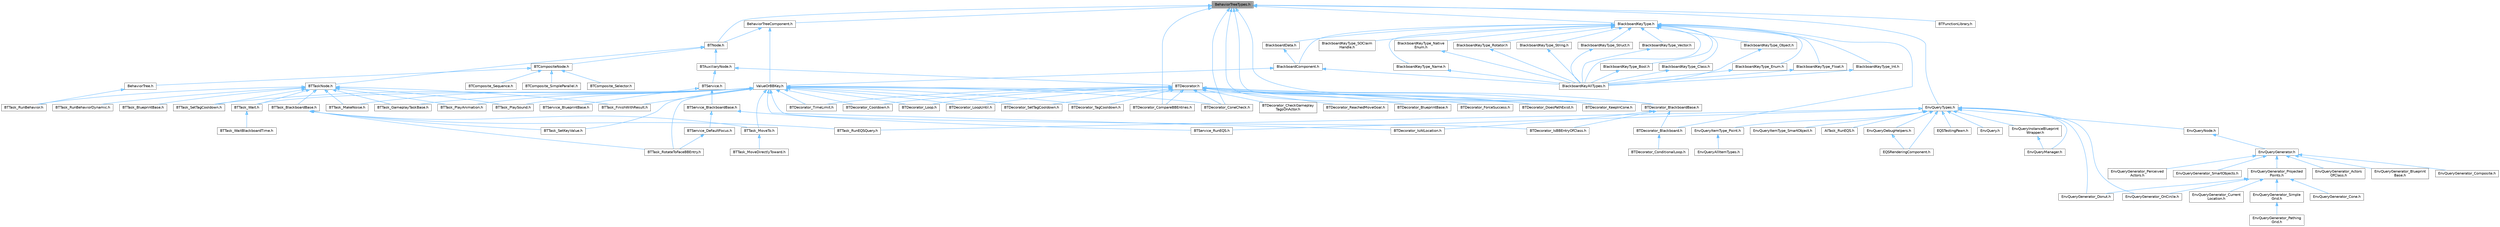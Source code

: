 digraph "BehaviorTreeTypes.h"
{
 // INTERACTIVE_SVG=YES
 // LATEX_PDF_SIZE
  bgcolor="transparent";
  edge [fontname=Helvetica,fontsize=10,labelfontname=Helvetica,labelfontsize=10];
  node [fontname=Helvetica,fontsize=10,shape=box,height=0.2,width=0.4];
  Node1 [id="Node000001",label="BehaviorTreeTypes.h",height=0.2,width=0.4,color="gray40", fillcolor="grey60", style="filled", fontcolor="black",tooltip=" "];
  Node1 -> Node2 [id="edge1_Node000001_Node000002",dir="back",color="steelblue1",style="solid",tooltip=" "];
  Node2 [id="Node000002",label="BTDecorator_BlackboardBase.h",height=0.2,width=0.4,color="grey40", fillcolor="white", style="filled",URL="$d5/d72/BTDecorator__BlackboardBase_8h.html",tooltip=" "];
  Node2 -> Node3 [id="edge2_Node000002_Node000003",dir="back",color="steelblue1",style="solid",tooltip=" "];
  Node3 [id="Node000003",label="BTDecorator_Blackboard.h",height=0.2,width=0.4,color="grey40", fillcolor="white", style="filled",URL="$dd/d82/BTDecorator__Blackboard_8h.html",tooltip=" "];
  Node3 -> Node4 [id="edge3_Node000003_Node000004",dir="back",color="steelblue1",style="solid",tooltip=" "];
  Node4 [id="Node000004",label="BTDecorator_ConditionalLoop.h",height=0.2,width=0.4,color="grey40", fillcolor="white", style="filled",URL="$d6/d77/BTDecorator__ConditionalLoop_8h.html",tooltip=" "];
  Node2 -> Node5 [id="edge4_Node000002_Node000005",dir="back",color="steelblue1",style="solid",tooltip=" "];
  Node5 [id="Node000005",label="BTDecorator_IsAtLocation.h",height=0.2,width=0.4,color="grey40", fillcolor="white", style="filled",URL="$dd/d6b/BTDecorator__IsAtLocation_8h.html",tooltip=" "];
  Node2 -> Node6 [id="edge5_Node000002_Node000006",dir="back",color="steelblue1",style="solid",tooltip=" "];
  Node6 [id="Node000006",label="BTDecorator_IsBBEntryOfClass.h",height=0.2,width=0.4,color="grey40", fillcolor="white", style="filled",URL="$db/db2/BTDecorator__IsBBEntryOfClass_8h.html",tooltip=" "];
  Node1 -> Node7 [id="edge6_Node000001_Node000007",dir="back",color="steelblue1",style="solid",tooltip=" "];
  Node7 [id="Node000007",label="BTDecorator_CompareBBEntries.h",height=0.2,width=0.4,color="grey40", fillcolor="white", style="filled",URL="$d9/d80/BTDecorator__CompareBBEntries_8h.html",tooltip=" "];
  Node1 -> Node8 [id="edge7_Node000001_Node000008",dir="back",color="steelblue1",style="solid",tooltip=" "];
  Node8 [id="Node000008",label="BTDecorator_ConeCheck.h",height=0.2,width=0.4,color="grey40", fillcolor="white", style="filled",URL="$dd/d41/BTDecorator__ConeCheck_8h.html",tooltip=" "];
  Node1 -> Node9 [id="edge8_Node000001_Node000009",dir="back",color="steelblue1",style="solid",tooltip=" "];
  Node9 [id="Node000009",label="BTDecorator_DoesPathExist.h",height=0.2,width=0.4,color="grey40", fillcolor="white", style="filled",URL="$d2/d5c/BTDecorator__DoesPathExist_8h.html",tooltip=" "];
  Node1 -> Node10 [id="edge9_Node000001_Node000010",dir="back",color="steelblue1",style="solid",tooltip=" "];
  Node10 [id="Node000010",label="BTDecorator_KeepInCone.h",height=0.2,width=0.4,color="grey40", fillcolor="white", style="filled",URL="$d6/dea/BTDecorator__KeepInCone_8h.html",tooltip=" "];
  Node1 -> Node11 [id="edge10_Node000001_Node000011",dir="back",color="steelblue1",style="solid",tooltip=" "];
  Node11 [id="Node000011",label="BTFunctionLibrary.h",height=0.2,width=0.4,color="grey40", fillcolor="white", style="filled",URL="$d5/ddd/BTFunctionLibrary_8h.html",tooltip=" "];
  Node1 -> Node12 [id="edge11_Node000001_Node000012",dir="back",color="steelblue1",style="solid",tooltip=" "];
  Node12 [id="Node000012",label="BTNode.h",height=0.2,width=0.4,color="grey40", fillcolor="white", style="filled",URL="$d2/df3/BTNode_8h.html",tooltip=" "];
  Node12 -> Node13 [id="edge12_Node000012_Node000013",dir="back",color="steelblue1",style="solid",tooltip=" "];
  Node13 [id="Node000013",label="BTAuxiliaryNode.h",height=0.2,width=0.4,color="grey40", fillcolor="white", style="filled",URL="$d3/dfb/BTAuxiliaryNode_8h.html",tooltip=" "];
  Node13 -> Node14 [id="edge13_Node000013_Node000014",dir="back",color="steelblue1",style="solid",tooltip=" "];
  Node14 [id="Node000014",label="BTDecorator.h",height=0.2,width=0.4,color="grey40", fillcolor="white", style="filled",URL="$d3/db9/BTDecorator_8h.html",tooltip=" "];
  Node14 -> Node2 [id="edge14_Node000014_Node000002",dir="back",color="steelblue1",style="solid",tooltip=" "];
  Node14 -> Node15 [id="edge15_Node000014_Node000015",dir="back",color="steelblue1",style="solid",tooltip=" "];
  Node15 [id="Node000015",label="BTDecorator_BlueprintBase.h",height=0.2,width=0.4,color="grey40", fillcolor="white", style="filled",URL="$db/d39/BTDecorator__BlueprintBase_8h.html",tooltip=" "];
  Node14 -> Node16 [id="edge16_Node000014_Node000016",dir="back",color="steelblue1",style="solid",tooltip=" "];
  Node16 [id="Node000016",label="BTDecorator_CheckGameplay\lTagsOnActor.h",height=0.2,width=0.4,color="grey40", fillcolor="white", style="filled",URL="$d5/deb/BTDecorator__CheckGameplayTagsOnActor_8h.html",tooltip=" "];
  Node14 -> Node7 [id="edge17_Node000014_Node000007",dir="back",color="steelblue1",style="solid",tooltip=" "];
  Node14 -> Node8 [id="edge18_Node000014_Node000008",dir="back",color="steelblue1",style="solid",tooltip=" "];
  Node14 -> Node17 [id="edge19_Node000014_Node000017",dir="back",color="steelblue1",style="solid",tooltip=" "];
  Node17 [id="Node000017",label="BTDecorator_Cooldown.h",height=0.2,width=0.4,color="grey40", fillcolor="white", style="filled",URL="$d5/d82/BTDecorator__Cooldown_8h.html",tooltip=" "];
  Node14 -> Node9 [id="edge20_Node000014_Node000009",dir="back",color="steelblue1",style="solid",tooltip=" "];
  Node14 -> Node18 [id="edge21_Node000014_Node000018",dir="back",color="steelblue1",style="solid",tooltip=" "];
  Node18 [id="Node000018",label="BTDecorator_ForceSuccess.h",height=0.2,width=0.4,color="grey40", fillcolor="white", style="filled",URL="$d2/dfb/BTDecorator__ForceSuccess_8h.html",tooltip=" "];
  Node14 -> Node10 [id="edge22_Node000014_Node000010",dir="back",color="steelblue1",style="solid",tooltip=" "];
  Node14 -> Node19 [id="edge23_Node000014_Node000019",dir="back",color="steelblue1",style="solid",tooltip=" "];
  Node19 [id="Node000019",label="BTDecorator_Loop.h",height=0.2,width=0.4,color="grey40", fillcolor="white", style="filled",URL="$d1/ddb/BTDecorator__Loop_8h.html",tooltip=" "];
  Node14 -> Node20 [id="edge24_Node000014_Node000020",dir="back",color="steelblue1",style="solid",tooltip=" "];
  Node20 [id="Node000020",label="BTDecorator_LoopUntil.h",height=0.2,width=0.4,color="grey40", fillcolor="white", style="filled",URL="$d2/d65/BTDecorator__LoopUntil_8h.html",tooltip=" "];
  Node14 -> Node21 [id="edge25_Node000014_Node000021",dir="back",color="steelblue1",style="solid",tooltip=" "];
  Node21 [id="Node000021",label="BTDecorator_ReachedMoveGoal.h",height=0.2,width=0.4,color="grey40", fillcolor="white", style="filled",URL="$da/d7c/BTDecorator__ReachedMoveGoal_8h.html",tooltip=" "];
  Node14 -> Node22 [id="edge26_Node000014_Node000022",dir="back",color="steelblue1",style="solid",tooltip=" "];
  Node22 [id="Node000022",label="BTDecorator_SetTagCooldown.h",height=0.2,width=0.4,color="grey40", fillcolor="white", style="filled",URL="$d9/dfe/BTDecorator__SetTagCooldown_8h.html",tooltip=" "];
  Node14 -> Node23 [id="edge27_Node000014_Node000023",dir="back",color="steelblue1",style="solid",tooltip=" "];
  Node23 [id="Node000023",label="BTDecorator_TagCooldown.h",height=0.2,width=0.4,color="grey40", fillcolor="white", style="filled",URL="$d0/d4a/BTDecorator__TagCooldown_8h.html",tooltip=" "];
  Node14 -> Node24 [id="edge28_Node000014_Node000024",dir="back",color="steelblue1",style="solid",tooltip=" "];
  Node24 [id="Node000024",label="BTDecorator_TimeLimit.h",height=0.2,width=0.4,color="grey40", fillcolor="white", style="filled",URL="$d4/dc0/BTDecorator__TimeLimit_8h.html",tooltip=" "];
  Node13 -> Node25 [id="edge29_Node000013_Node000025",dir="back",color="steelblue1",style="solid",tooltip=" "];
  Node25 [id="Node000025",label="BTService.h",height=0.2,width=0.4,color="grey40", fillcolor="white", style="filled",URL="$d8/d95/BTService_8h.html",tooltip=" "];
  Node25 -> Node26 [id="edge30_Node000025_Node000026",dir="back",color="steelblue1",style="solid",tooltip=" "];
  Node26 [id="Node000026",label="BTService_BlackboardBase.h",height=0.2,width=0.4,color="grey40", fillcolor="white", style="filled",URL="$dd/db9/BTService__BlackboardBase_8h.html",tooltip=" "];
  Node26 -> Node27 [id="edge31_Node000026_Node000027",dir="back",color="steelblue1",style="solid",tooltip=" "];
  Node27 [id="Node000027",label="BTService_DefaultFocus.h",height=0.2,width=0.4,color="grey40", fillcolor="white", style="filled",URL="$d4/d17/BTService__DefaultFocus_8h.html",tooltip=" "];
  Node27 -> Node28 [id="edge32_Node000027_Node000028",dir="back",color="steelblue1",style="solid",tooltip=" "];
  Node28 [id="Node000028",label="BTTask_RotateToFaceBBEntry.h",height=0.2,width=0.4,color="grey40", fillcolor="white", style="filled",URL="$d3/d07/BTTask__RotateToFaceBBEntry_8h.html",tooltip=" "];
  Node26 -> Node29 [id="edge33_Node000026_Node000029",dir="back",color="steelblue1",style="solid",tooltip=" "];
  Node29 [id="Node000029",label="BTService_RunEQS.h",height=0.2,width=0.4,color="grey40", fillcolor="white", style="filled",URL="$d9/d8e/BTService__RunEQS_8h.html",tooltip=" "];
  Node25 -> Node30 [id="edge34_Node000025_Node000030",dir="back",color="steelblue1",style="solid",tooltip=" "];
  Node30 [id="Node000030",label="BTService_BlueprintBase.h",height=0.2,width=0.4,color="grey40", fillcolor="white", style="filled",URL="$d0/dd7/BTService__BlueprintBase_8h.html",tooltip=" "];
  Node12 -> Node31 [id="edge35_Node000012_Node000031",dir="back",color="steelblue1",style="solid",tooltip=" "];
  Node31 [id="Node000031",label="BTCompositeNode.h",height=0.2,width=0.4,color="grey40", fillcolor="white", style="filled",URL="$db/d01/BTCompositeNode_8h.html",tooltip=" "];
  Node31 -> Node32 [id="edge36_Node000031_Node000032",dir="back",color="steelblue1",style="solid",tooltip=" "];
  Node32 [id="Node000032",label="BTComposite_Selector.h",height=0.2,width=0.4,color="grey40", fillcolor="white", style="filled",URL="$d3/daa/BTComposite__Selector_8h.html",tooltip=" "];
  Node31 -> Node33 [id="edge37_Node000031_Node000033",dir="back",color="steelblue1",style="solid",tooltip=" "];
  Node33 [id="Node000033",label="BTComposite_Sequence.h",height=0.2,width=0.4,color="grey40", fillcolor="white", style="filled",URL="$d0/d10/BTComposite__Sequence_8h.html",tooltip=" "];
  Node31 -> Node34 [id="edge38_Node000031_Node000034",dir="back",color="steelblue1",style="solid",tooltip=" "];
  Node34 [id="Node000034",label="BTComposite_SimpleParallel.h",height=0.2,width=0.4,color="grey40", fillcolor="white", style="filled",URL="$dc/dc6/BTComposite__SimpleParallel_8h.html",tooltip=" "];
  Node31 -> Node35 [id="edge39_Node000031_Node000035",dir="back",color="steelblue1",style="solid",tooltip=" "];
  Node35 [id="Node000035",label="BehaviorTree.h",height=0.2,width=0.4,color="grey40", fillcolor="white", style="filled",URL="$db/db6/BehaviorTree_8h.html",tooltip=" "];
  Node35 -> Node36 [id="edge40_Node000035_Node000036",dir="back",color="steelblue1",style="solid",tooltip=" "];
  Node36 [id="Node000036",label="BTTask_RunBehavior.h",height=0.2,width=0.4,color="grey40", fillcolor="white", style="filled",URL="$df/def/BTTask__RunBehavior_8h.html",tooltip=" "];
  Node12 -> Node37 [id="edge41_Node000012_Node000037",dir="back",color="steelblue1",style="solid",tooltip=" "];
  Node37 [id="Node000037",label="BTTaskNode.h",height=0.2,width=0.4,color="grey40", fillcolor="white", style="filled",URL="$d2/d10/BTTaskNode_8h.html",tooltip=" "];
  Node37 -> Node38 [id="edge42_Node000037_Node000038",dir="back",color="steelblue1",style="solid",tooltip=" "];
  Node38 [id="Node000038",label="BTTask_BlackboardBase.h",height=0.2,width=0.4,color="grey40", fillcolor="white", style="filled",URL="$dc/d82/BTTask__BlackboardBase_8h.html",tooltip=" "];
  Node38 -> Node39 [id="edge43_Node000038_Node000039",dir="back",color="steelblue1",style="solid",tooltip=" "];
  Node39 [id="Node000039",label="BTTask_MoveTo.h",height=0.2,width=0.4,color="grey40", fillcolor="white", style="filled",URL="$d7/d8b/BTTask__MoveTo_8h.html",tooltip=" "];
  Node39 -> Node40 [id="edge44_Node000039_Node000040",dir="back",color="steelblue1",style="solid",tooltip=" "];
  Node40 [id="Node000040",label="BTTask_MoveDirectlyToward.h",height=0.2,width=0.4,color="grey40", fillcolor="white", style="filled",URL="$d8/dac/BTTask__MoveDirectlyToward_8h.html",tooltip=" "];
  Node38 -> Node28 [id="edge45_Node000038_Node000028",dir="back",color="steelblue1",style="solid",tooltip=" "];
  Node38 -> Node41 [id="edge46_Node000038_Node000041",dir="back",color="steelblue1",style="solid",tooltip=" "];
  Node41 [id="Node000041",label="BTTask_RunEQSQuery.h",height=0.2,width=0.4,color="grey40", fillcolor="white", style="filled",URL="$d2/d3f/BTTask__RunEQSQuery_8h.html",tooltip=" "];
  Node38 -> Node42 [id="edge47_Node000038_Node000042",dir="back",color="steelblue1",style="solid",tooltip=" "];
  Node42 [id="Node000042",label="BTTask_SetKeyValue.h",height=0.2,width=0.4,color="grey40", fillcolor="white", style="filled",URL="$df/d17/BTTask__SetKeyValue_8h.html",tooltip=" "];
  Node37 -> Node43 [id="edge48_Node000037_Node000043",dir="back",color="steelblue1",style="solid",tooltip=" "];
  Node43 [id="Node000043",label="BTTask_BlueprintBase.h",height=0.2,width=0.4,color="grey40", fillcolor="white", style="filled",URL="$d8/d13/BTTask__BlueprintBase_8h.html",tooltip=" "];
  Node37 -> Node44 [id="edge49_Node000037_Node000044",dir="back",color="steelblue1",style="solid",tooltip=" "];
  Node44 [id="Node000044",label="BTTask_FinishWithResult.h",height=0.2,width=0.4,color="grey40", fillcolor="white", style="filled",URL="$dd/dbf/BTTask__FinishWithResult_8h.html",tooltip=" "];
  Node37 -> Node45 [id="edge50_Node000037_Node000045",dir="back",color="steelblue1",style="solid",tooltip=" "];
  Node45 [id="Node000045",label="BTTask_GameplayTaskBase.h",height=0.2,width=0.4,color="grey40", fillcolor="white", style="filled",URL="$df/d1a/BTTask__GameplayTaskBase_8h.html",tooltip=" "];
  Node37 -> Node46 [id="edge51_Node000037_Node000046",dir="back",color="steelblue1",style="solid",tooltip=" "];
  Node46 [id="Node000046",label="BTTask_MakeNoise.h",height=0.2,width=0.4,color="grey40", fillcolor="white", style="filled",URL="$d8/d21/BTTask__MakeNoise_8h.html",tooltip=" "];
  Node37 -> Node47 [id="edge52_Node000037_Node000047",dir="back",color="steelblue1",style="solid",tooltip=" "];
  Node47 [id="Node000047",label="BTTask_PlayAnimation.h",height=0.2,width=0.4,color="grey40", fillcolor="white", style="filled",URL="$db/d8d/BTTask__PlayAnimation_8h.html",tooltip=" "];
  Node37 -> Node48 [id="edge53_Node000037_Node000048",dir="back",color="steelblue1",style="solid",tooltip=" "];
  Node48 [id="Node000048",label="BTTask_PlaySound.h",height=0.2,width=0.4,color="grey40", fillcolor="white", style="filled",URL="$d8/d54/BTTask__PlaySound_8h.html",tooltip=" "];
  Node37 -> Node36 [id="edge54_Node000037_Node000036",dir="back",color="steelblue1",style="solid",tooltip=" "];
  Node37 -> Node49 [id="edge55_Node000037_Node000049",dir="back",color="steelblue1",style="solid",tooltip=" "];
  Node49 [id="Node000049",label="BTTask_RunBehaviorDynamic.h",height=0.2,width=0.4,color="grey40", fillcolor="white", style="filled",URL="$db/d75/BTTask__RunBehaviorDynamic_8h.html",tooltip=" "];
  Node37 -> Node50 [id="edge56_Node000037_Node000050",dir="back",color="steelblue1",style="solid",tooltip=" "];
  Node50 [id="Node000050",label="BTTask_SetTagCooldown.h",height=0.2,width=0.4,color="grey40", fillcolor="white", style="filled",URL="$d7/d84/BTTask__SetTagCooldown_8h.html",tooltip=" "];
  Node37 -> Node51 [id="edge57_Node000037_Node000051",dir="back",color="steelblue1",style="solid",tooltip=" "];
  Node51 [id="Node000051",label="BTTask_Wait.h",height=0.2,width=0.4,color="grey40", fillcolor="white", style="filled",URL="$d6/d5f/BTTask__Wait_8h.html",tooltip=" "];
  Node51 -> Node52 [id="edge58_Node000051_Node000052",dir="back",color="steelblue1",style="solid",tooltip=" "];
  Node52 [id="Node000052",label="BTTask_WaitBlackboardTime.h",height=0.2,width=0.4,color="grey40", fillcolor="white", style="filled",URL="$d5/d02/BTTask__WaitBlackboardTime_8h.html",tooltip=" "];
  Node1 -> Node53 [id="edge59_Node000001_Node000053",dir="back",color="steelblue1",style="solid",tooltip=" "];
  Node53 [id="Node000053",label="BehaviorTreeComponent.h",height=0.2,width=0.4,color="grey40", fillcolor="white", style="filled",URL="$dc/d7b/BehaviorTreeComponent_8h.html",tooltip=" "];
  Node53 -> Node12 [id="edge60_Node000053_Node000012",dir="back",color="steelblue1",style="solid",tooltip=" "];
  Node53 -> Node54 [id="edge61_Node000053_Node000054",dir="back",color="steelblue1",style="solid",tooltip=" "];
  Node54 [id="Node000054",label="ValueOrBBKey.h",height=0.2,width=0.4,color="grey40", fillcolor="white", style="filled",URL="$d4/d32/ValueOrBBKey_8h.html",tooltip=" "];
  Node54 -> Node8 [id="edge62_Node000054_Node000008",dir="back",color="steelblue1",style="solid",tooltip=" "];
  Node54 -> Node17 [id="edge63_Node000054_Node000017",dir="back",color="steelblue1",style="solid",tooltip=" "];
  Node54 -> Node9 [id="edge64_Node000054_Node000009",dir="back",color="steelblue1",style="solid",tooltip=" "];
  Node54 -> Node5 [id="edge65_Node000054_Node000005",dir="back",color="steelblue1",style="solid",tooltip=" "];
  Node54 -> Node6 [id="edge66_Node000054_Node000006",dir="back",color="steelblue1",style="solid",tooltip=" "];
  Node54 -> Node10 [id="edge67_Node000054_Node000010",dir="back",color="steelblue1",style="solid",tooltip=" "];
  Node54 -> Node19 [id="edge68_Node000054_Node000019",dir="back",color="steelblue1",style="solid",tooltip=" "];
  Node54 -> Node20 [id="edge69_Node000054_Node000020",dir="back",color="steelblue1",style="solid",tooltip=" "];
  Node54 -> Node22 [id="edge70_Node000054_Node000022",dir="back",color="steelblue1",style="solid",tooltip=" "];
  Node54 -> Node23 [id="edge71_Node000054_Node000023",dir="back",color="steelblue1",style="solid",tooltip=" "];
  Node54 -> Node24 [id="edge72_Node000054_Node000024",dir="back",color="steelblue1",style="solid",tooltip=" "];
  Node54 -> Node44 [id="edge73_Node000054_Node000044",dir="back",color="steelblue1",style="solid",tooltip=" "];
  Node54 -> Node45 [id="edge74_Node000054_Node000045",dir="back",color="steelblue1",style="solid",tooltip=" "];
  Node54 -> Node46 [id="edge75_Node000054_Node000046",dir="back",color="steelblue1",style="solid",tooltip=" "];
  Node54 -> Node39 [id="edge76_Node000054_Node000039",dir="back",color="steelblue1",style="solid",tooltip=" "];
  Node54 -> Node47 [id="edge77_Node000054_Node000047",dir="back",color="steelblue1",style="solid",tooltip=" "];
  Node54 -> Node48 [id="edge78_Node000054_Node000048",dir="back",color="steelblue1",style="solid",tooltip=" "];
  Node54 -> Node28 [id="edge79_Node000054_Node000028",dir="back",color="steelblue1",style="solid",tooltip=" "];
  Node54 -> Node42 [id="edge80_Node000054_Node000042",dir="back",color="steelblue1",style="solid",tooltip=" "];
  Node54 -> Node50 [id="edge81_Node000054_Node000050",dir="back",color="steelblue1",style="solid",tooltip=" "];
  Node54 -> Node51 [id="edge82_Node000054_Node000051",dir="back",color="steelblue1",style="solid",tooltip=" "];
  Node1 -> Node55 [id="edge83_Node000001_Node000055",dir="back",color="steelblue1",style="solid",tooltip=" "];
  Node55 [id="Node000055",label="BlackboardKeyType.h",height=0.2,width=0.4,color="grey40", fillcolor="white", style="filled",URL="$da/d3c/BlackboardKeyType_8h.html",tooltip=" "];
  Node55 -> Node3 [id="edge84_Node000055_Node000003",dir="back",color="steelblue1",style="solid",tooltip=" "];
  Node55 -> Node56 [id="edge85_Node000055_Node000056",dir="back",color="steelblue1",style="solid",tooltip=" "];
  Node56 [id="Node000056",label="BlackboardComponent.h",height=0.2,width=0.4,color="grey40", fillcolor="white", style="filled",URL="$d9/d2d/BlackboardComponent_8h.html",tooltip=" "];
  Node56 -> Node57 [id="edge86_Node000056_Node000057",dir="back",color="steelblue1",style="solid",tooltip=" "];
  Node57 [id="Node000057",label="BlackboardKeyAllTypes.h",height=0.2,width=0.4,color="grey40", fillcolor="white", style="filled",URL="$d5/d34/BlackboardKeyAllTypes_8h.html",tooltip=" "];
  Node56 -> Node54 [id="edge87_Node000056_Node000054",dir="back",color="steelblue1",style="solid",tooltip=" "];
  Node55 -> Node58 [id="edge88_Node000055_Node000058",dir="back",color="steelblue1",style="solid",tooltip=" "];
  Node58 [id="Node000058",label="BlackboardData.h",height=0.2,width=0.4,color="grey40", fillcolor="white", style="filled",URL="$d3/dc0/BlackboardData_8h.html",tooltip=" "];
  Node58 -> Node56 [id="edge89_Node000058_Node000056",dir="back",color="steelblue1",style="solid",tooltip=" "];
  Node55 -> Node57 [id="edge90_Node000055_Node000057",dir="back",color="steelblue1",style="solid",tooltip=" "];
  Node55 -> Node59 [id="edge91_Node000055_Node000059",dir="back",color="steelblue1",style="solid",tooltip=" "];
  Node59 [id="Node000059",label="BlackboardKeyType_Bool.h",height=0.2,width=0.4,color="grey40", fillcolor="white", style="filled",URL="$d6/d9f/BlackboardKeyType__Bool_8h.html",tooltip=" "];
  Node59 -> Node57 [id="edge92_Node000059_Node000057",dir="back",color="steelblue1",style="solid",tooltip=" "];
  Node55 -> Node60 [id="edge93_Node000055_Node000060",dir="back",color="steelblue1",style="solid",tooltip=" "];
  Node60 [id="Node000060",label="BlackboardKeyType_Class.h",height=0.2,width=0.4,color="grey40", fillcolor="white", style="filled",URL="$d2/dca/BlackboardKeyType__Class_8h.html",tooltip=" "];
  Node60 -> Node57 [id="edge94_Node000060_Node000057",dir="back",color="steelblue1",style="solid",tooltip=" "];
  Node55 -> Node61 [id="edge95_Node000055_Node000061",dir="back",color="steelblue1",style="solid",tooltip=" "];
  Node61 [id="Node000061",label="BlackboardKeyType_Enum.h",height=0.2,width=0.4,color="grey40", fillcolor="white", style="filled",URL="$db/d85/BlackboardKeyType__Enum_8h.html",tooltip=" "];
  Node61 -> Node57 [id="edge96_Node000061_Node000057",dir="back",color="steelblue1",style="solid",tooltip=" "];
  Node55 -> Node62 [id="edge97_Node000055_Node000062",dir="back",color="steelblue1",style="solid",tooltip=" "];
  Node62 [id="Node000062",label="BlackboardKeyType_Float.h",height=0.2,width=0.4,color="grey40", fillcolor="white", style="filled",URL="$d0/d60/BlackboardKeyType__Float_8h.html",tooltip=" "];
  Node62 -> Node57 [id="edge98_Node000062_Node000057",dir="back",color="steelblue1",style="solid",tooltip=" "];
  Node55 -> Node63 [id="edge99_Node000055_Node000063",dir="back",color="steelblue1",style="solid",tooltip=" "];
  Node63 [id="Node000063",label="BlackboardKeyType_Int.h",height=0.2,width=0.4,color="grey40", fillcolor="white", style="filled",URL="$de/d70/BlackboardKeyType__Int_8h.html",tooltip=" "];
  Node63 -> Node57 [id="edge100_Node000063_Node000057",dir="back",color="steelblue1",style="solid",tooltip=" "];
  Node55 -> Node64 [id="edge101_Node000055_Node000064",dir="back",color="steelblue1",style="solid",tooltip=" "];
  Node64 [id="Node000064",label="BlackboardKeyType_Name.h",height=0.2,width=0.4,color="grey40", fillcolor="white", style="filled",URL="$da/d49/BlackboardKeyType__Name_8h.html",tooltip=" "];
  Node64 -> Node57 [id="edge102_Node000064_Node000057",dir="back",color="steelblue1",style="solid",tooltip=" "];
  Node55 -> Node65 [id="edge103_Node000055_Node000065",dir="back",color="steelblue1",style="solid",tooltip=" "];
  Node65 [id="Node000065",label="BlackboardKeyType_Native\lEnum.h",height=0.2,width=0.4,color="grey40", fillcolor="white", style="filled",URL="$d8/d0a/BlackboardKeyType__NativeEnum_8h.html",tooltip=" "];
  Node65 -> Node57 [id="edge104_Node000065_Node000057",dir="back",color="steelblue1",style="solid",tooltip=" "];
  Node55 -> Node66 [id="edge105_Node000055_Node000066",dir="back",color="steelblue1",style="solid",tooltip=" "];
  Node66 [id="Node000066",label="BlackboardKeyType_Object.h",height=0.2,width=0.4,color="grey40", fillcolor="white", style="filled",URL="$d6/df8/BlackboardKeyType__Object_8h.html",tooltip=" "];
  Node66 -> Node57 [id="edge106_Node000066_Node000057",dir="back",color="steelblue1",style="solid",tooltip=" "];
  Node55 -> Node67 [id="edge107_Node000055_Node000067",dir="back",color="steelblue1",style="solid",tooltip=" "];
  Node67 [id="Node000067",label="BlackboardKeyType_Rotator.h",height=0.2,width=0.4,color="grey40", fillcolor="white", style="filled",URL="$d6/d33/BlackboardKeyType__Rotator_8h.html",tooltip=" "];
  Node67 -> Node57 [id="edge108_Node000067_Node000057",dir="back",color="steelblue1",style="solid",tooltip=" "];
  Node55 -> Node68 [id="edge109_Node000055_Node000068",dir="back",color="steelblue1",style="solid",tooltip=" "];
  Node68 [id="Node000068",label="BlackboardKeyType_SOClaim\lHandle.h",height=0.2,width=0.4,color="grey40", fillcolor="white", style="filled",URL="$d7/d1f/BlackboardKeyType__SOClaimHandle_8h.html",tooltip=" "];
  Node55 -> Node69 [id="edge110_Node000055_Node000069",dir="back",color="steelblue1",style="solid",tooltip=" "];
  Node69 [id="Node000069",label="BlackboardKeyType_String.h",height=0.2,width=0.4,color="grey40", fillcolor="white", style="filled",URL="$d7/d55/BlackboardKeyType__String_8h.html",tooltip=" "];
  Node69 -> Node57 [id="edge111_Node000069_Node000057",dir="back",color="steelblue1",style="solid",tooltip=" "];
  Node55 -> Node70 [id="edge112_Node000055_Node000070",dir="back",color="steelblue1",style="solid",tooltip=" "];
  Node70 [id="Node000070",label="BlackboardKeyType_Struct.h",height=0.2,width=0.4,color="grey40", fillcolor="white", style="filled",URL="$da/df5/BlackboardKeyType__Struct_8h.html",tooltip=" "];
  Node70 -> Node57 [id="edge113_Node000070_Node000057",dir="back",color="steelblue1",style="solid",tooltip=" "];
  Node55 -> Node71 [id="edge114_Node000055_Node000071",dir="back",color="steelblue1",style="solid",tooltip=" "];
  Node71 [id="Node000071",label="BlackboardKeyType_Vector.h",height=0.2,width=0.4,color="grey40", fillcolor="white", style="filled",URL="$d0/d90/BlackboardKeyType__Vector_8h.html",tooltip=" "];
  Node71 -> Node57 [id="edge115_Node000071_Node000057",dir="back",color="steelblue1",style="solid",tooltip=" "];
  Node1 -> Node72 [id="edge116_Node000001_Node000072",dir="back",color="steelblue1",style="solid",tooltip=" "];
  Node72 [id="Node000072",label="EnvQueryTypes.h",height=0.2,width=0.4,color="grey40", fillcolor="white", style="filled",URL="$dc/d70/EnvQueryTypes_8h.html",tooltip=" "];
  Node72 -> Node73 [id="edge117_Node000072_Node000073",dir="back",color="steelblue1",style="solid",tooltip=" "];
  Node73 [id="Node000073",label="AITask_RunEQS.h",height=0.2,width=0.4,color="grey40", fillcolor="white", style="filled",URL="$d9/d9f/AITask__RunEQS_8h.html",tooltip=" "];
  Node72 -> Node29 [id="edge118_Node000072_Node000029",dir="back",color="steelblue1",style="solid",tooltip=" "];
  Node72 -> Node41 [id="edge119_Node000072_Node000041",dir="back",color="steelblue1",style="solid",tooltip=" "];
  Node72 -> Node74 [id="edge120_Node000072_Node000074",dir="back",color="steelblue1",style="solid",tooltip=" "];
  Node74 [id="Node000074",label="EQSRenderingComponent.h",height=0.2,width=0.4,color="grey40", fillcolor="white", style="filled",URL="$df/d63/EQSRenderingComponent_8h.html",tooltip=" "];
  Node72 -> Node75 [id="edge121_Node000072_Node000075",dir="back",color="steelblue1",style="solid",tooltip=" "];
  Node75 [id="Node000075",label="EQSTestingPawn.h",height=0.2,width=0.4,color="grey40", fillcolor="white", style="filled",URL="$de/d48/EQSTestingPawn_8h.html",tooltip=" "];
  Node72 -> Node76 [id="edge122_Node000072_Node000076",dir="back",color="steelblue1",style="solid",tooltip=" "];
  Node76 [id="Node000076",label="EnvQuery.h",height=0.2,width=0.4,color="grey40", fillcolor="white", style="filled",URL="$d2/d0f/EnvQuery_8h.html",tooltip=" "];
  Node72 -> Node77 [id="edge123_Node000072_Node000077",dir="back",color="steelblue1",style="solid",tooltip=" "];
  Node77 [id="Node000077",label="EnvQueryDebugHelpers.h",height=0.2,width=0.4,color="grey40", fillcolor="white", style="filled",URL="$de/dda/EnvQueryDebugHelpers_8h.html",tooltip=" "];
  Node77 -> Node74 [id="edge124_Node000077_Node000074",dir="back",color="steelblue1",style="solid",tooltip=" "];
  Node72 -> Node78 [id="edge125_Node000072_Node000078",dir="back",color="steelblue1",style="solid",tooltip=" "];
  Node78 [id="Node000078",label="EnvQueryGenerator_Donut.h",height=0.2,width=0.4,color="grey40", fillcolor="white", style="filled",URL="$d3/d40/EnvQueryGenerator__Donut_8h.html",tooltip=" "];
  Node72 -> Node79 [id="edge126_Node000072_Node000079",dir="back",color="steelblue1",style="solid",tooltip=" "];
  Node79 [id="Node000079",label="EnvQueryGenerator_OnCircle.h",height=0.2,width=0.4,color="grey40", fillcolor="white", style="filled",URL="$d5/de9/EnvQueryGenerator__OnCircle_8h.html",tooltip=" "];
  Node72 -> Node80 [id="edge127_Node000072_Node000080",dir="back",color="steelblue1",style="solid",tooltip=" "];
  Node80 [id="Node000080",label="EnvQueryInstanceBlueprint\lWrapper.h",height=0.2,width=0.4,color="grey40", fillcolor="white", style="filled",URL="$db/d41/EnvQueryInstanceBlueprintWrapper_8h.html",tooltip=" "];
  Node80 -> Node81 [id="edge128_Node000080_Node000081",dir="back",color="steelblue1",style="solid",tooltip=" "];
  Node81 [id="Node000081",label="EnvQueryManager.h",height=0.2,width=0.4,color="grey40", fillcolor="white", style="filled",URL="$d1/db4/EnvQueryManager_8h.html",tooltip=" "];
  Node72 -> Node82 [id="edge129_Node000072_Node000082",dir="back",color="steelblue1",style="solid",tooltip=" "];
  Node82 [id="Node000082",label="EnvQueryItemType_Point.h",height=0.2,width=0.4,color="grey40", fillcolor="white", style="filled",URL="$d7/d08/EnvQueryItemType__Point_8h.html",tooltip=" "];
  Node82 -> Node83 [id="edge130_Node000082_Node000083",dir="back",color="steelblue1",style="solid",tooltip=" "];
  Node83 [id="Node000083",label="EnvQueryAllItemTypes.h",height=0.2,width=0.4,color="grey40", fillcolor="white", style="filled",URL="$dc/d2c/EnvQueryAllItemTypes_8h.html",tooltip=" "];
  Node72 -> Node84 [id="edge131_Node000072_Node000084",dir="back",color="steelblue1",style="solid",tooltip=" "];
  Node84 [id="Node000084",label="EnvQueryItemType_SmartObject.h",height=0.2,width=0.4,color="grey40", fillcolor="white", style="filled",URL="$db/db1/EnvQueryItemType__SmartObject_8h.html",tooltip=" "];
  Node72 -> Node81 [id="edge132_Node000072_Node000081",dir="back",color="steelblue1",style="solid",tooltip=" "];
  Node72 -> Node85 [id="edge133_Node000072_Node000085",dir="back",color="steelblue1",style="solid",tooltip=" "];
  Node85 [id="Node000085",label="EnvQueryNode.h",height=0.2,width=0.4,color="grey40", fillcolor="white", style="filled",URL="$d4/d38/EnvQueryNode_8h.html",tooltip=" "];
  Node85 -> Node86 [id="edge134_Node000085_Node000086",dir="back",color="steelblue1",style="solid",tooltip=" "];
  Node86 [id="Node000086",label="EnvQueryGenerator.h",height=0.2,width=0.4,color="grey40", fillcolor="white", style="filled",URL="$de/dd9/EnvQueryGenerator_8h.html",tooltip=" "];
  Node86 -> Node87 [id="edge135_Node000086_Node000087",dir="back",color="steelblue1",style="solid",tooltip=" "];
  Node87 [id="Node000087",label="EnvQueryGenerator_Actors\lOfClass.h",height=0.2,width=0.4,color="grey40", fillcolor="white", style="filled",URL="$d7/d2e/EnvQueryGenerator__ActorsOfClass_8h.html",tooltip=" "];
  Node86 -> Node88 [id="edge136_Node000086_Node000088",dir="back",color="steelblue1",style="solid",tooltip=" "];
  Node88 [id="Node000088",label="EnvQueryGenerator_Blueprint\lBase.h",height=0.2,width=0.4,color="grey40", fillcolor="white", style="filled",URL="$d8/d51/EnvQueryGenerator__BlueprintBase_8h.html",tooltip=" "];
  Node86 -> Node89 [id="edge137_Node000086_Node000089",dir="back",color="steelblue1",style="solid",tooltip=" "];
  Node89 [id="Node000089",label="EnvQueryGenerator_Composite.h",height=0.2,width=0.4,color="grey40", fillcolor="white", style="filled",URL="$db/dbe/EnvQueryGenerator__Composite_8h.html",tooltip=" "];
  Node86 -> Node90 [id="edge138_Node000086_Node000090",dir="back",color="steelblue1",style="solid",tooltip=" "];
  Node90 [id="Node000090",label="EnvQueryGenerator_Perceived\lActors.h",height=0.2,width=0.4,color="grey40", fillcolor="white", style="filled",URL="$db/d42/EnvQueryGenerator__PerceivedActors_8h.html",tooltip=" "];
  Node86 -> Node91 [id="edge139_Node000086_Node000091",dir="back",color="steelblue1",style="solid",tooltip=" "];
  Node91 [id="Node000091",label="EnvQueryGenerator_Projected\lPoints.h",height=0.2,width=0.4,color="grey40", fillcolor="white", style="filled",URL="$d6/dc9/EnvQueryGenerator__ProjectedPoints_8h.html",tooltip=" "];
  Node91 -> Node92 [id="edge140_Node000091_Node000092",dir="back",color="steelblue1",style="solid",tooltip=" "];
  Node92 [id="Node000092",label="EnvQueryGenerator_Cone.h",height=0.2,width=0.4,color="grey40", fillcolor="white", style="filled",URL="$d5/deb/EnvQueryGenerator__Cone_8h.html",tooltip=" "];
  Node91 -> Node93 [id="edge141_Node000091_Node000093",dir="back",color="steelblue1",style="solid",tooltip=" "];
  Node93 [id="Node000093",label="EnvQueryGenerator_Current\lLocation.h",height=0.2,width=0.4,color="grey40", fillcolor="white", style="filled",URL="$d7/d77/EnvQueryGenerator__CurrentLocation_8h.html",tooltip=" "];
  Node91 -> Node78 [id="edge142_Node000091_Node000078",dir="back",color="steelblue1",style="solid",tooltip=" "];
  Node91 -> Node79 [id="edge143_Node000091_Node000079",dir="back",color="steelblue1",style="solid",tooltip=" "];
  Node91 -> Node94 [id="edge144_Node000091_Node000094",dir="back",color="steelblue1",style="solid",tooltip=" "];
  Node94 [id="Node000094",label="EnvQueryGenerator_Simple\lGrid.h",height=0.2,width=0.4,color="grey40", fillcolor="white", style="filled",URL="$d9/d65/EnvQueryGenerator__SimpleGrid_8h.html",tooltip=" "];
  Node94 -> Node95 [id="edge145_Node000094_Node000095",dir="back",color="steelblue1",style="solid",tooltip=" "];
  Node95 [id="Node000095",label="EnvQueryGenerator_Pathing\lGrid.h",height=0.2,width=0.4,color="grey40", fillcolor="white", style="filled",URL="$d5/dd8/EnvQueryGenerator__PathingGrid_8h.html",tooltip=" "];
  Node86 -> Node96 [id="edge146_Node000086_Node000096",dir="back",color="steelblue1",style="solid",tooltip=" "];
  Node96 [id="Node000096",label="EnvQueryGenerator_SmartObjects.h",height=0.2,width=0.4,color="grey40", fillcolor="white", style="filled",URL="$d6/dae/EnvQueryGenerator__SmartObjects_8h.html",tooltip=" "];
}
